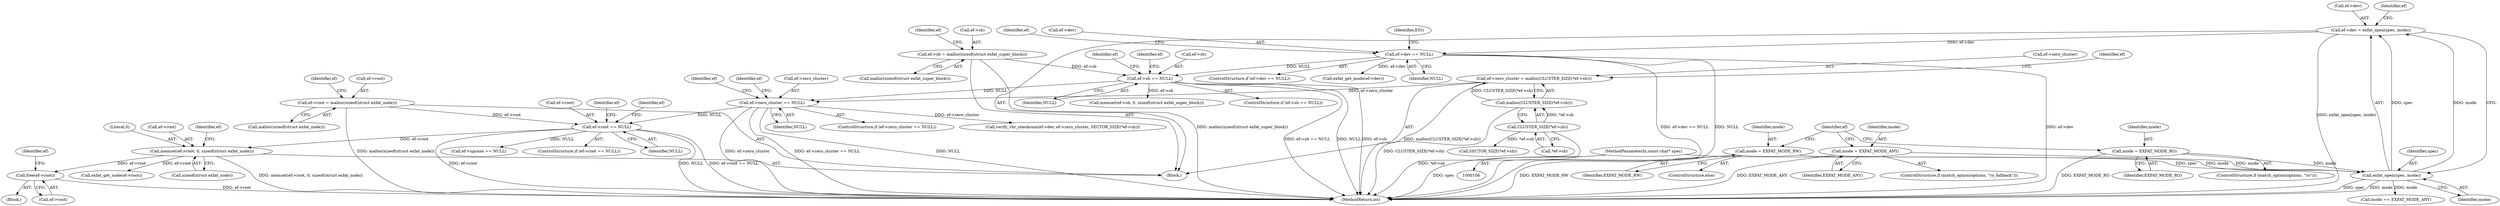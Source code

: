 digraph "0_exfat_2e86ae5f81da11f11673d0546efb525af02b7786@API" {
"1000599" [label="(Call,free(ef->root))"];
"1000535" [label="(Call,memset(ef->root, 0, sizeof(struct exfat_node)))"];
"1000512" [label="(Call,ef->root == NULL)"];
"1000504" [label="(Call,ef->root = malloc(sizeof(struct exfat_node)))"];
"1000343" [label="(Call,ef->zero_cluster == NULL)"];
"1000332" [label="(Call,ef->zero_cluster = malloc(CLUSTER_SIZE(*ef->sb)))"];
"1000336" [label="(Call,malloc(CLUSTER_SIZE(*ef->sb)))"];
"1000337" [label="(Call,CLUSTER_SIZE(*ef->sb))"];
"1000189" [label="(Call,ef->sb == NULL)"];
"1000181" [label="(Call,ef->sb = malloc(sizeof(struct exfat_super_block)))"];
"1000149" [label="(Call,ef->dev == NULL)"];
"1000141" [label="(Call,ef->dev = exfat_open(spec, mode))"];
"1000145" [label="(Call,exfat_open(spec, mode))"];
"1000108" [label="(MethodParameterIn,const char* spec)"];
"1000138" [label="(Call,mode = EXFAT_MODE_RW)"];
"1000126" [label="(Call,mode = EXFAT_MODE_RO)"];
"1000134" [label="(Call,mode = EXFAT_MODE_ANY)"];
"1000347" [label="(Identifier,NULL)"];
"1000130" [label="(ControlStructure,if (match_option(options, \"ro_fallback\")))"];
"1000540" [label="(Call,sizeof(struct exfat_node))"];
"1000146" [label="(Identifier,spec)"];
"1000145" [label="(Call,exfat_open(spec, mode))"];
"1000539" [label="(Literal,0)"];
"1000508" [label="(Call,malloc(sizeof(struct exfat_node)))"];
"1000516" [label="(Identifier,NULL)"];
"1000514" [label="(Identifier,ef)"];
"1000344" [label="(Call,ef->zero_cluster)"];
"1000333" [label="(Call,ef->zero_cluster)"];
"1000332" [label="(Call,ef->zero_cluster = malloc(CLUSTER_SIZE(*ef->sb)))"];
"1000185" [label="(Call,malloc(sizeof(struct exfat_super_block)))"];
"1000142" [label="(Call,ef->dev)"];
"1000504" [label="(Call,ef->root = malloc(sizeof(struct exfat_node)))"];
"1000140" [label="(Identifier,EXFAT_MODE_RW)"];
"1000598" [label="(Block,)"];
"1000345" [label="(Identifier,ef)"];
"1000193" [label="(Identifier,NULL)"];
"1000189" [label="(Call,ef->sb == NULL)"];
"1000161" [label="(Identifier,ef)"];
"1000137" [label="(ControlStructure,else)"];
"1000150" [label="(Call,ef->dev)"];
"1000705" [label="(MethodReturn,int)"];
"1000342" [label="(ControlStructure,if (ef->zero_cluster == NULL))"];
"1000122" [label="(ControlStructure,if (match_option(options, \"ro\")))"];
"1000206" [label="(Identifier,ef)"];
"1000338" [label="(Call,*ef->sb)"];
"1000364" [label="(Call,verify_vbr_checksum(ef->dev, ef->zero_cluster, SECTOR_SIZE(*ef->sb)))"];
"1000197" [label="(Identifier,ef)"];
"1000204" [label="(Call,memset(ef->sb, 0, sizeof(struct exfat_super_block)))"];
"1000599" [label="(Call,free(ef->root))"];
"1000143" [label="(Identifier,ef)"];
"1000649" [label="(Call,ef->upcase == NULL)"];
"1000147" [label="(Identifier,mode)"];
"1000126" [label="(Call,mode = EXFAT_MODE_RO)"];
"1000181" [label="(Call,ef->sb = malloc(sizeof(struct exfat_super_block)))"];
"1000134" [label="(Call,mode = EXFAT_MODE_ANY)"];
"1000166" [label="(Call,mode == EXFAT_MODE_ANY)"];
"1000136" [label="(Identifier,EXFAT_MODE_ANY)"];
"1000127" [label="(Identifier,mode)"];
"1000190" [label="(Call,ef->sb)"];
"1000536" [label="(Call,ef->root)"];
"1000537" [label="(Identifier,ef)"];
"1000148" [label="(ControlStructure,if (ef->dev == NULL))"];
"1000159" [label="(Call,exfat_get_mode(ef->dev))"];
"1000138" [label="(Call,mode = EXFAT_MODE_RW)"];
"1000343" [label="(Call,ef->zero_cluster == NULL)"];
"1000520" [label="(Identifier,ef)"];
"1000535" [label="(Call,memset(ef->root, 0, sizeof(struct exfat_node)))"];
"1000511" [label="(ControlStructure,if (ef->root == NULL))"];
"1000108" [label="(MethodParameterIn,const char* spec)"];
"1000512" [label="(Call,ef->root == NULL)"];
"1000600" [label="(Call,ef->root)"];
"1000135" [label="(Identifier,mode)"];
"1000128" [label="(Identifier,EXFAT_MODE_RO)"];
"1000188" [label="(ControlStructure,if (ef->sb == NULL))"];
"1000351" [label="(Identifier,ef)"];
"1000153" [label="(Identifier,NULL)"];
"1000191" [label="(Identifier,ef)"];
"1000632" [label="(Call,exfat_get_node(ef->root))"];
"1000337" [label="(Call,CLUSTER_SIZE(*ef->sb))"];
"1000605" [label="(Identifier,ef)"];
"1000149" [label="(Call,ef->dev == NULL)"];
"1000545" [label="(Identifier,ef)"];
"1000156" [label="(Identifier,EIO)"];
"1000110" [label="(Block,)"];
"1000151" [label="(Identifier,ef)"];
"1000141" [label="(Call,ef->dev = exfat_open(spec, mode))"];
"1000182" [label="(Call,ef->sb)"];
"1000371" [label="(Call,SECTOR_SIZE(*ef->sb))"];
"1000366" [label="(Identifier,ef)"];
"1000139" [label="(Identifier,mode)"];
"1000513" [label="(Call,ef->root)"];
"1000336" [label="(Call,malloc(CLUSTER_SIZE(*ef->sb)))"];
"1000505" [label="(Call,ef->root)"];
"1000599" -> "1000598"  [label="AST: "];
"1000599" -> "1000600"  [label="CFG: "];
"1000600" -> "1000599"  [label="AST: "];
"1000605" -> "1000599"  [label="CFG: "];
"1000599" -> "1000705"  [label="DDG: ef->root"];
"1000535" -> "1000599"  [label="DDG: ef->root"];
"1000535" -> "1000110"  [label="AST: "];
"1000535" -> "1000540"  [label="CFG: "];
"1000536" -> "1000535"  [label="AST: "];
"1000539" -> "1000535"  [label="AST: "];
"1000540" -> "1000535"  [label="AST: "];
"1000545" -> "1000535"  [label="CFG: "];
"1000535" -> "1000705"  [label="DDG: memset(ef->root, 0, sizeof(struct exfat_node))"];
"1000512" -> "1000535"  [label="DDG: ef->root"];
"1000535" -> "1000632"  [label="DDG: ef->root"];
"1000512" -> "1000511"  [label="AST: "];
"1000512" -> "1000516"  [label="CFG: "];
"1000513" -> "1000512"  [label="AST: "];
"1000516" -> "1000512"  [label="AST: "];
"1000520" -> "1000512"  [label="CFG: "];
"1000537" -> "1000512"  [label="CFG: "];
"1000512" -> "1000705"  [label="DDG: ef->root"];
"1000512" -> "1000705"  [label="DDG: NULL"];
"1000512" -> "1000705"  [label="DDG: ef->root == NULL"];
"1000504" -> "1000512"  [label="DDG: ef->root"];
"1000343" -> "1000512"  [label="DDG: NULL"];
"1000512" -> "1000649"  [label="DDG: NULL"];
"1000504" -> "1000110"  [label="AST: "];
"1000504" -> "1000508"  [label="CFG: "];
"1000505" -> "1000504"  [label="AST: "];
"1000508" -> "1000504"  [label="AST: "];
"1000514" -> "1000504"  [label="CFG: "];
"1000504" -> "1000705"  [label="DDG: malloc(sizeof(struct exfat_node))"];
"1000343" -> "1000342"  [label="AST: "];
"1000343" -> "1000347"  [label="CFG: "];
"1000344" -> "1000343"  [label="AST: "];
"1000347" -> "1000343"  [label="AST: "];
"1000351" -> "1000343"  [label="CFG: "];
"1000366" -> "1000343"  [label="CFG: "];
"1000343" -> "1000705"  [label="DDG: ef->zero_cluster"];
"1000343" -> "1000705"  [label="DDG: ef->zero_cluster == NULL"];
"1000343" -> "1000705"  [label="DDG: NULL"];
"1000332" -> "1000343"  [label="DDG: ef->zero_cluster"];
"1000189" -> "1000343"  [label="DDG: NULL"];
"1000343" -> "1000364"  [label="DDG: ef->zero_cluster"];
"1000332" -> "1000110"  [label="AST: "];
"1000332" -> "1000336"  [label="CFG: "];
"1000333" -> "1000332"  [label="AST: "];
"1000336" -> "1000332"  [label="AST: "];
"1000345" -> "1000332"  [label="CFG: "];
"1000332" -> "1000705"  [label="DDG: malloc(CLUSTER_SIZE(*ef->sb))"];
"1000336" -> "1000332"  [label="DDG: CLUSTER_SIZE(*ef->sb)"];
"1000336" -> "1000337"  [label="CFG: "];
"1000337" -> "1000336"  [label="AST: "];
"1000336" -> "1000705"  [label="DDG: CLUSTER_SIZE(*ef->sb)"];
"1000337" -> "1000336"  [label="DDG: *ef->sb"];
"1000337" -> "1000338"  [label="CFG: "];
"1000338" -> "1000337"  [label="AST: "];
"1000337" -> "1000705"  [label="DDG: *ef->sb"];
"1000337" -> "1000371"  [label="DDG: *ef->sb"];
"1000189" -> "1000188"  [label="AST: "];
"1000189" -> "1000193"  [label="CFG: "];
"1000190" -> "1000189"  [label="AST: "];
"1000193" -> "1000189"  [label="AST: "];
"1000197" -> "1000189"  [label="CFG: "];
"1000206" -> "1000189"  [label="CFG: "];
"1000189" -> "1000705"  [label="DDG: ef->sb"];
"1000189" -> "1000705"  [label="DDG: ef->sb == NULL"];
"1000189" -> "1000705"  [label="DDG: NULL"];
"1000181" -> "1000189"  [label="DDG: ef->sb"];
"1000149" -> "1000189"  [label="DDG: NULL"];
"1000189" -> "1000204"  [label="DDG: ef->sb"];
"1000181" -> "1000110"  [label="AST: "];
"1000181" -> "1000185"  [label="CFG: "];
"1000182" -> "1000181"  [label="AST: "];
"1000185" -> "1000181"  [label="AST: "];
"1000191" -> "1000181"  [label="CFG: "];
"1000181" -> "1000705"  [label="DDG: malloc(sizeof(struct exfat_super_block))"];
"1000149" -> "1000148"  [label="AST: "];
"1000149" -> "1000153"  [label="CFG: "];
"1000150" -> "1000149"  [label="AST: "];
"1000153" -> "1000149"  [label="AST: "];
"1000156" -> "1000149"  [label="CFG: "];
"1000161" -> "1000149"  [label="CFG: "];
"1000149" -> "1000705"  [label="DDG: ef->dev == NULL"];
"1000149" -> "1000705"  [label="DDG: NULL"];
"1000149" -> "1000705"  [label="DDG: ef->dev"];
"1000141" -> "1000149"  [label="DDG: ef->dev"];
"1000149" -> "1000159"  [label="DDG: ef->dev"];
"1000141" -> "1000110"  [label="AST: "];
"1000141" -> "1000145"  [label="CFG: "];
"1000142" -> "1000141"  [label="AST: "];
"1000145" -> "1000141"  [label="AST: "];
"1000151" -> "1000141"  [label="CFG: "];
"1000141" -> "1000705"  [label="DDG: exfat_open(spec, mode)"];
"1000145" -> "1000141"  [label="DDG: spec"];
"1000145" -> "1000141"  [label="DDG: mode"];
"1000145" -> "1000147"  [label="CFG: "];
"1000146" -> "1000145"  [label="AST: "];
"1000147" -> "1000145"  [label="AST: "];
"1000145" -> "1000705"  [label="DDG: spec"];
"1000145" -> "1000705"  [label="DDG: mode"];
"1000108" -> "1000145"  [label="DDG: spec"];
"1000138" -> "1000145"  [label="DDG: mode"];
"1000126" -> "1000145"  [label="DDG: mode"];
"1000134" -> "1000145"  [label="DDG: mode"];
"1000145" -> "1000166"  [label="DDG: mode"];
"1000108" -> "1000106"  [label="AST: "];
"1000108" -> "1000705"  [label="DDG: spec"];
"1000138" -> "1000137"  [label="AST: "];
"1000138" -> "1000140"  [label="CFG: "];
"1000139" -> "1000138"  [label="AST: "];
"1000140" -> "1000138"  [label="AST: "];
"1000143" -> "1000138"  [label="CFG: "];
"1000138" -> "1000705"  [label="DDG: EXFAT_MODE_RW"];
"1000126" -> "1000122"  [label="AST: "];
"1000126" -> "1000128"  [label="CFG: "];
"1000127" -> "1000126"  [label="AST: "];
"1000128" -> "1000126"  [label="AST: "];
"1000143" -> "1000126"  [label="CFG: "];
"1000126" -> "1000705"  [label="DDG: EXFAT_MODE_RO"];
"1000134" -> "1000130"  [label="AST: "];
"1000134" -> "1000136"  [label="CFG: "];
"1000135" -> "1000134"  [label="AST: "];
"1000136" -> "1000134"  [label="AST: "];
"1000143" -> "1000134"  [label="CFG: "];
"1000134" -> "1000705"  [label="DDG: EXFAT_MODE_ANY"];
}
